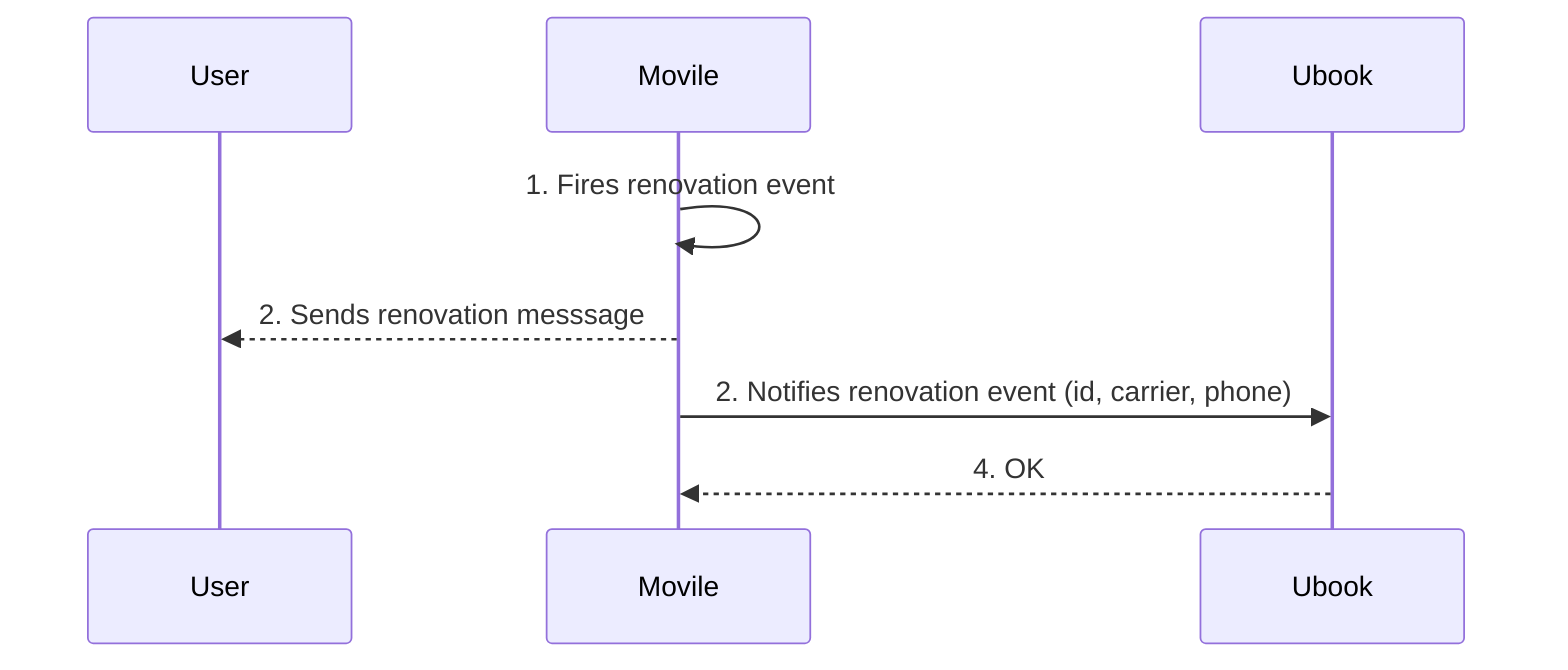 sequenceDiagram
    participant User
    participant Movile
    participant Ubook

    Movile->>Movile: 1. Fires renovation event
    Movile-->>User: 2. Sends renovation messsage
    Movile->>Ubook: 2. Notifies renovation event (id, carrier, phone)
    Ubook-->>Movile: 4. OK